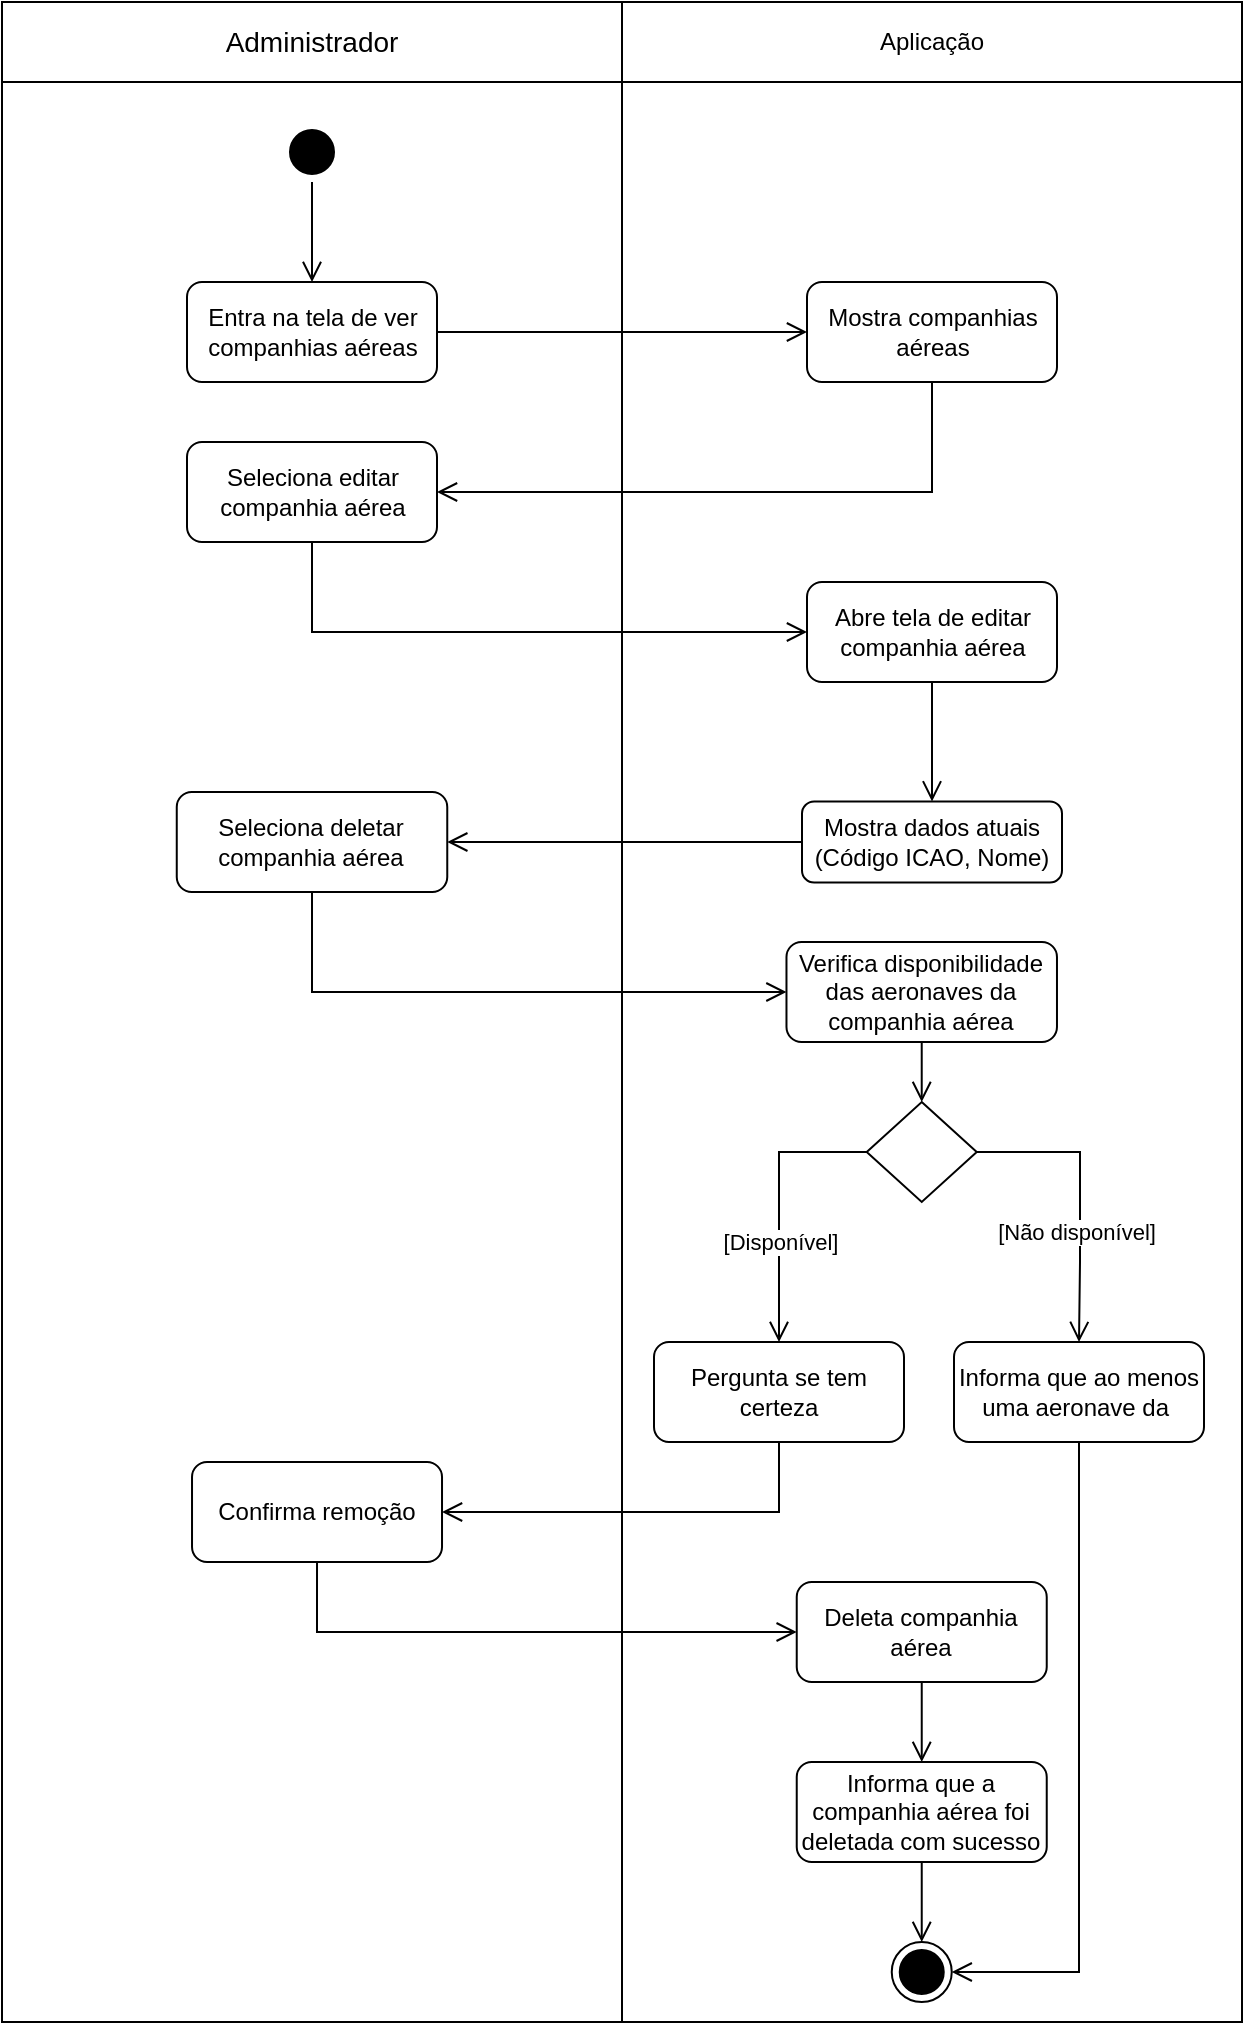 <mxfile>
    <diagram name="Página-1" id="f7-zcyWFl8f7tQIr4r0p">
        <mxGraphModel dx="523" dy="399" grid="1" gridSize="10" guides="1" tooltips="1" connect="1" arrows="1" fold="1" page="1" pageScale="1" pageWidth="827" pageHeight="1169" math="0" shadow="0">
            <root>
                <mxCell id="0"/>
                <mxCell id="1" parent="0"/>
                <mxCell id="74" value="" style="rounded=0;whiteSpace=wrap;html=1;" vertex="1" parent="1">
                    <mxGeometry x="104" y="250" width="310" height="970" as="geometry"/>
                </mxCell>
                <mxCell id="75" value="" style="rounded=0;whiteSpace=wrap;html=1;" vertex="1" parent="1">
                    <mxGeometry x="414" y="250" width="310" height="970" as="geometry"/>
                </mxCell>
                <mxCell id="76" value="&lt;font style=&quot;font-size: 14px;&quot;&gt;Administrador&lt;/font&gt;" style="rounded=0;whiteSpace=wrap;html=1;" vertex="1" parent="1">
                    <mxGeometry x="104" y="210" width="310" height="40" as="geometry"/>
                </mxCell>
                <mxCell id="77" value="Aplicação" style="rounded=0;whiteSpace=wrap;html=1;" vertex="1" parent="1">
                    <mxGeometry x="414" y="210" width="310" height="40" as="geometry"/>
                </mxCell>
                <mxCell id="78" value="" style="ellipse;html=1;shape=startState;fillColor=#000000;strokeColor=#000000;" vertex="1" parent="1">
                    <mxGeometry x="244" y="270" width="30" height="30" as="geometry"/>
                </mxCell>
                <mxCell id="79" value="" style="edgeStyle=orthogonalEdgeStyle;html=1;verticalAlign=bottom;endArrow=open;endSize=8;strokeColor=#000000;rounded=0;entryX=0.5;entryY=0;entryDx=0;entryDy=0;" edge="1" parent="1" source="78" target="80">
                    <mxGeometry relative="1" as="geometry">
                        <mxPoint x="275" y="360" as="targetPoint"/>
                    </mxGeometry>
                </mxCell>
                <mxCell id="80" value="Entra na tela de ver companhias aéreas" style="rounded=1;whiteSpace=wrap;html=1;" vertex="1" parent="1">
                    <mxGeometry x="196.5" y="350" width="125" height="50" as="geometry"/>
                </mxCell>
                <mxCell id="81" value="Mostra dados atuais (Código ICAO, Nome)" style="rounded=1;whiteSpace=wrap;html=1;" vertex="1" parent="1">
                    <mxGeometry x="504" y="609.69" width="130" height="40.62" as="geometry"/>
                </mxCell>
                <mxCell id="82" value="Seleciona deletar companhia aérea" style="rounded=1;whiteSpace=wrap;html=1;" vertex="1" parent="1">
                    <mxGeometry x="191.38" y="605" width="135.25" height="50" as="geometry"/>
                </mxCell>
                <mxCell id="83" value="" style="edgeStyle=orthogonalEdgeStyle;html=1;verticalAlign=bottom;endArrow=open;endSize=8;strokeColor=#000000;rounded=0;entryX=1;entryY=0.5;entryDx=0;entryDy=0;exitX=0;exitY=0.5;exitDx=0;exitDy=0;" edge="1" parent="1" source="81" target="82">
                    <mxGeometry relative="1" as="geometry">
                        <mxPoint x="605" y="450" as="targetPoint"/>
                        <mxPoint x="500" y="450" as="sourcePoint"/>
                    </mxGeometry>
                </mxCell>
                <mxCell id="84" value="Deleta companhia aérea" style="rounded=1;whiteSpace=wrap;html=1;" vertex="1" parent="1">
                    <mxGeometry x="501.37" y="1000" width="125" height="50" as="geometry"/>
                </mxCell>
                <mxCell id="85" value="&lt;div&gt;Informa que a companhia aérea foi deletada com sucesso&lt;br&gt;&lt;/div&gt;" style="rounded=1;whiteSpace=wrap;html=1;" vertex="1" parent="1">
                    <mxGeometry x="501.37" y="1090" width="125" height="50" as="geometry"/>
                </mxCell>
                <mxCell id="86" value="" style="edgeStyle=orthogonalEdgeStyle;html=1;verticalAlign=bottom;endArrow=open;endSize=8;strokeColor=#000000;rounded=0;entryX=0.5;entryY=0;entryDx=0;entryDy=0;exitX=0.5;exitY=1;exitDx=0;exitDy=0;" edge="1" parent="1" source="84" target="85">
                    <mxGeometry relative="1" as="geometry">
                        <mxPoint x="565" y="620" as="targetPoint"/>
                        <mxPoint x="615" y="620" as="sourcePoint"/>
                    </mxGeometry>
                </mxCell>
                <mxCell id="87" value="" style="ellipse;html=1;shape=endState;fillColor=#000000;strokeColor=#000000;" vertex="1" parent="1">
                    <mxGeometry x="548.87" y="1180" width="30" height="30" as="geometry"/>
                </mxCell>
                <mxCell id="88" value="Mostra companhias aéreas" style="rounded=1;whiteSpace=wrap;html=1;" vertex="1" parent="1">
                    <mxGeometry x="506.5" y="350" width="125" height="50" as="geometry"/>
                </mxCell>
                <mxCell id="89" value="" style="edgeStyle=orthogonalEdgeStyle;html=1;verticalAlign=bottom;endArrow=open;endSize=8;strokeColor=#000000;rounded=0;entryX=0;entryY=0.5;entryDx=0;entryDy=0;exitX=1;exitY=0.5;exitDx=0;exitDy=0;" edge="1" parent="1" source="80" target="88">
                    <mxGeometry relative="1" as="geometry">
                        <mxPoint x="332" y="475" as="targetPoint"/>
                        <mxPoint x="580" y="475" as="sourcePoint"/>
                    </mxGeometry>
                </mxCell>
                <mxCell id="90" value="Seleciona editar companhia aérea" style="rounded=1;whiteSpace=wrap;html=1;" vertex="1" parent="1">
                    <mxGeometry x="196.5" y="430" width="125" height="50" as="geometry"/>
                </mxCell>
                <mxCell id="91" value="" style="edgeStyle=orthogonalEdgeStyle;html=1;verticalAlign=bottom;endArrow=open;endSize=8;strokeColor=#000000;rounded=0;entryX=1;entryY=0.5;entryDx=0;entryDy=0;exitX=0.5;exitY=1;exitDx=0;exitDy=0;" edge="1" parent="1" source="88" target="90">
                    <mxGeometry relative="1" as="geometry">
                        <mxPoint x="517" y="385" as="targetPoint"/>
                        <mxPoint x="332" y="385" as="sourcePoint"/>
                    </mxGeometry>
                </mxCell>
                <mxCell id="92" value="" style="edgeStyle=orthogonalEdgeStyle;html=1;verticalAlign=bottom;endArrow=open;endSize=8;strokeColor=#000000;rounded=0;exitX=0.5;exitY=1;exitDx=0;exitDy=0;entryX=0;entryY=0.5;entryDx=0;entryDy=0;" edge="1" parent="1" source="90" target="93">
                    <mxGeometry relative="1" as="geometry">
                        <mxPoint x="517" y="385" as="targetPoint"/>
                        <mxPoint x="332" y="385" as="sourcePoint"/>
                    </mxGeometry>
                </mxCell>
                <mxCell id="93" value="Abre tela de editar companhia aérea" style="rounded=1;whiteSpace=wrap;html=1;" vertex="1" parent="1">
                    <mxGeometry x="506.5" y="500" width="125" height="50" as="geometry"/>
                </mxCell>
                <mxCell id="94" value="" style="edgeStyle=orthogonalEdgeStyle;html=1;verticalAlign=bottom;endArrow=open;endSize=8;strokeColor=#000000;rounded=0;exitX=0.5;exitY=1;exitDx=0;exitDy=0;entryX=0.5;entryY=0;entryDx=0;entryDy=0;" edge="1" parent="1" source="93" target="81">
                    <mxGeometry relative="1" as="geometry">
                        <mxPoint x="569" y="590" as="targetPoint"/>
                        <mxPoint x="517" y="625" as="sourcePoint"/>
                    </mxGeometry>
                </mxCell>
                <mxCell id="95" value="" style="edgeStyle=orthogonalEdgeStyle;html=1;verticalAlign=bottom;endArrow=open;endSize=8;strokeColor=#000000;rounded=0;entryX=0.5;entryY=0;entryDx=0;entryDy=0;exitX=0.5;exitY=1;exitDx=0;exitDy=0;" edge="1" parent="1" source="85" target="87">
                    <mxGeometry relative="1" as="geometry">
                        <mxPoint x="492.26" y="1120" as="targetPoint"/>
                        <mxPoint x="492.26" y="1060" as="sourcePoint"/>
                    </mxGeometry>
                </mxCell>
                <mxCell id="96" value="Verifica disponibilidade das aeronaves da companhia aérea" style="rounded=1;whiteSpace=wrap;html=1;" vertex="1" parent="1">
                    <mxGeometry x="496.24" y="680" width="135.25" height="50" as="geometry"/>
                </mxCell>
                <mxCell id="97" value="" style="edgeStyle=orthogonalEdgeStyle;html=1;verticalAlign=bottom;endArrow=open;endSize=8;strokeColor=#000000;rounded=0;entryX=0;entryY=0.5;entryDx=0;entryDy=0;exitX=0.5;exitY=1;exitDx=0;exitDy=0;" edge="1" parent="1" source="82" target="96">
                    <mxGeometry relative="1" as="geometry">
                        <mxPoint x="336.63" y="640" as="targetPoint"/>
                        <mxPoint x="514" y="640" as="sourcePoint"/>
                    </mxGeometry>
                </mxCell>
                <mxCell id="98" value="Confirma remoção" style="rounded=1;whiteSpace=wrap;html=1;" vertex="1" parent="1">
                    <mxGeometry x="199.01" y="940" width="125" height="50" as="geometry"/>
                </mxCell>
                <mxCell id="99" value="Pergunta se tem certeza" style="rounded=1;whiteSpace=wrap;html=1;" vertex="1" parent="1">
                    <mxGeometry x="430" y="880" width="125" height="50" as="geometry"/>
                </mxCell>
                <mxCell id="100" value="" style="edgeStyle=orthogonalEdgeStyle;html=1;verticalAlign=bottom;endArrow=open;endSize=8;strokeColor=#000000;rounded=0;entryX=1;entryY=0.5;entryDx=0;entryDy=0;exitX=0.5;exitY=1;exitDx=0;exitDy=0;" edge="1" parent="1" source="99" target="98">
                    <mxGeometry relative="1" as="geometry">
                        <mxPoint x="506.25" y="725" as="targetPoint"/>
                        <mxPoint x="269.005" y="665" as="sourcePoint"/>
                    </mxGeometry>
                </mxCell>
                <mxCell id="101" value="" style="edgeStyle=orthogonalEdgeStyle;html=1;verticalAlign=bottom;endArrow=open;endSize=8;strokeColor=#000000;rounded=0;exitX=0.5;exitY=1;exitDx=0;exitDy=0;entryX=0;entryY=0.5;entryDx=0;entryDy=0;" edge="1" parent="1" source="98" target="84">
                    <mxGeometry relative="1" as="geometry">
                        <mxPoint x="334.01" y="975" as="targetPoint"/>
                        <mxPoint x="581.5" y="940" as="sourcePoint"/>
                    </mxGeometry>
                </mxCell>
                <mxCell id="102" value="" style="rhombus;whiteSpace=wrap;html=1;" vertex="1" parent="1">
                    <mxGeometry x="536.37" y="760" width="55" height="50" as="geometry"/>
                </mxCell>
                <mxCell id="103" value="" style="edgeStyle=orthogonalEdgeStyle;html=1;verticalAlign=bottom;endArrow=open;endSize=8;strokeColor=#000000;rounded=0;entryX=0.5;entryY=0;entryDx=0;entryDy=0;exitX=1;exitY=0.5;exitDx=0;exitDy=0;" edge="1" parent="1" source="102" target="108">
                    <mxGeometry relative="1" as="geometry">
                        <mxPoint x="580.02" y="855.0" as="targetPoint"/>
                        <mxPoint x="590.52" y="745" as="sourcePoint"/>
                        <Array as="points">
                            <mxPoint x="643" y="785"/>
                            <mxPoint x="643" y="840"/>
                        </Array>
                    </mxGeometry>
                </mxCell>
                <mxCell id="104" value="[Não disponível]" style="edgeLabel;html=1;align=center;verticalAlign=middle;resizable=0;points=[];" vertex="1" connectable="0" parent="103">
                    <mxGeometry x="-0.227" relative="1" as="geometry">
                        <mxPoint x="-2" y="34" as="offset"/>
                    </mxGeometry>
                </mxCell>
                <mxCell id="105" value="" style="edgeStyle=orthogonalEdgeStyle;html=1;verticalAlign=bottom;endArrow=open;endSize=8;strokeColor=#000000;rounded=0;entryX=0.5;entryY=0;entryDx=0;entryDy=0;exitX=0;exitY=0.5;exitDx=0;exitDy=0;" edge="1" parent="1" source="102" target="99">
                    <mxGeometry relative="1" as="geometry">
                        <mxPoint x="440.02" y="855.0" as="targetPoint"/>
                        <mxPoint x="589.52" y="745" as="sourcePoint"/>
                    </mxGeometry>
                </mxCell>
                <mxCell id="106" value="[Disponível]" style="edgeLabel;html=1;align=center;verticalAlign=middle;resizable=0;points=[];" vertex="1" connectable="0" parent="105">
                    <mxGeometry x="-0.349" y="-2" relative="1" as="geometry">
                        <mxPoint x="2" y="44" as="offset"/>
                    </mxGeometry>
                </mxCell>
                <mxCell id="107" value="" style="edgeStyle=orthogonalEdgeStyle;html=1;verticalAlign=bottom;endArrow=open;endSize=8;strokeColor=#000000;rounded=0;entryX=0.5;entryY=0;entryDx=0;entryDy=0;exitX=0.5;exitY=1;exitDx=0;exitDy=0;" edge="1" parent="1" source="96" target="102">
                    <mxGeometry relative="1" as="geometry">
                        <mxPoint x="506.25" y="725" as="targetPoint"/>
                        <mxPoint x="269.005" y="665" as="sourcePoint"/>
                    </mxGeometry>
                </mxCell>
                <mxCell id="108" value="Informa que ao menos uma aeronave da&amp;nbsp;" style="rounded=1;whiteSpace=wrap;html=1;" vertex="1" parent="1">
                    <mxGeometry x="580" y="880" width="125" height="50" as="geometry"/>
                </mxCell>
                <mxCell id="109" value="" style="edgeStyle=orthogonalEdgeStyle;html=1;verticalAlign=bottom;endArrow=open;endSize=8;strokeColor=#000000;rounded=0;entryX=1;entryY=0.5;entryDx=0;entryDy=0;exitX=0.5;exitY=1;exitDx=0;exitDy=0;" edge="1" parent="1" source="108" target="87">
                    <mxGeometry relative="1" as="geometry">
                        <mxPoint x="334.01" y="975" as="targetPoint"/>
                        <mxPoint x="502.5" y="940" as="sourcePoint"/>
                    </mxGeometry>
                </mxCell>
            </root>
        </mxGraphModel>
    </diagram>
</mxfile>